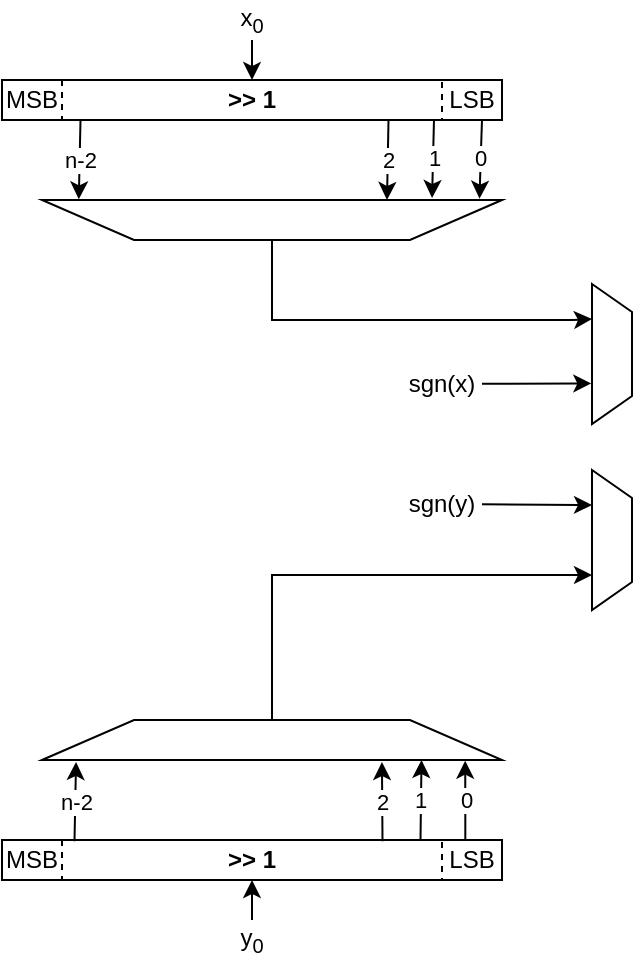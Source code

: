<mxfile version="12.6.7" type="github"><diagram id="kI7HEXV1WSdf7AZ77ItN" name="Page-1"><mxGraphModel dx="673" dy="366" grid="1" gridSize="10" guides="1" tooltips="1" connect="1" arrows="1" fold="1" page="1" pageScale="1" pageWidth="827" pageHeight="1169" math="0" shadow="0"><root><mxCell id="0"/><mxCell id="1" parent="0"/><mxCell id="L5svla73gVUdxCzLI0FH-38" style="edgeStyle=orthogonalEdgeStyle;rounded=0;orthogonalLoop=1;jettySize=auto;html=1;entryX=0.25;entryY=1;entryDx=0;entryDy=0;" edge="1" parent="1" source="L5svla73gVUdxCzLI0FH-22" target="L5svla73gVUdxCzLI0FH-37"><mxGeometry relative="1" as="geometry"><mxPoint x="390" y="440" as="targetPoint"/><Array as="points"><mxPoint x="295" y="440"/><mxPoint x="445" y="440"/></Array></mxGeometry></mxCell><mxCell id="L5svla73gVUdxCzLI0FH-37" value="" style="shape=trapezoid;perimeter=trapezoidPerimeter;whiteSpace=wrap;html=1;strokeColor=#000000;rotation=90;" vertex="1" parent="1"><mxGeometry x="430" y="447" width="70" height="20" as="geometry"/></mxCell><mxCell id="L5svla73gVUdxCzLI0FH-40" style="rounded=0;orthogonalLoop=1;jettySize=auto;html=1;entryX=0.71;entryY=1.017;entryDx=0;entryDy=0;entryPerimeter=0;" edge="1" parent="1" source="L5svla73gVUdxCzLI0FH-39" target="L5svla73gVUdxCzLI0FH-37"><mxGeometry relative="1" as="geometry"/></mxCell><mxCell id="L5svla73gVUdxCzLI0FH-39" value="sgn(x)" style="text;html=1;strokeColor=none;fillColor=none;align=center;verticalAlign=middle;whiteSpace=wrap;rounded=0;" vertex="1" parent="1"><mxGeometry x="360" y="462" width="40" height="20" as="geometry"/></mxCell><mxCell id="L5svla73gVUdxCzLI0FH-55" value="" style="group" vertex="1" connectable="0" parent="1"><mxGeometry x="160" y="280" width="250" height="120" as="geometry"/></mxCell><mxCell id="L5svla73gVUdxCzLI0FH-21" value="" style="group" vertex="1" connectable="0" parent="L5svla73gVUdxCzLI0FH-55"><mxGeometry y="40" width="250" height="20" as="geometry"/></mxCell><mxCell id="L5svla73gVUdxCzLI0FH-18" value="&amp;gt;&amp;gt; 1" style="rounded=0;whiteSpace=wrap;html=1;fontStyle=1" vertex="1" parent="L5svla73gVUdxCzLI0FH-21"><mxGeometry width="250" height="20" as="geometry"/></mxCell><mxCell id="L5svla73gVUdxCzLI0FH-19" value="MSB" style="text;html=1;strokeColor=#000000;fillColor=none;align=center;verticalAlign=middle;whiteSpace=wrap;rounded=0;perimeterSpacing=1;dashed=1;" vertex="1" parent="L5svla73gVUdxCzLI0FH-21"><mxGeometry width="30" height="20" as="geometry"/></mxCell><mxCell id="L5svla73gVUdxCzLI0FH-20" value="LSB" style="text;html=1;strokeColor=#000000;fillColor=none;align=center;verticalAlign=middle;whiteSpace=wrap;rounded=0;perimeterSpacing=1;dashed=1;" vertex="1" parent="L5svla73gVUdxCzLI0FH-21"><mxGeometry x="220" width="30" height="20" as="geometry"/></mxCell><mxCell id="L5svla73gVUdxCzLI0FH-22" value="" style="shape=trapezoid;perimeter=trapezoidPerimeter;whiteSpace=wrap;html=1;strokeColor=#000000;rotation=-180;" vertex="1" parent="L5svla73gVUdxCzLI0FH-55"><mxGeometry x="20" y="100" width="230" height="20" as="geometry"/></mxCell><mxCell id="L5svla73gVUdxCzLI0FH-23" value="0" style="rounded=0;orthogonalLoop=1;jettySize=auto;html=1;entryX=0.049;entryY=1.033;entryDx=0;entryDy=0;entryPerimeter=0;exitX=0.656;exitY=0.955;exitDx=0;exitDy=0;exitPerimeter=0;" edge="1" parent="L5svla73gVUdxCzLI0FH-55" source="L5svla73gVUdxCzLI0FH-20" target="L5svla73gVUdxCzLI0FH-22"><mxGeometry relative="1" as="geometry"><mxPoint x="240" y="61" as="sourcePoint"/></mxGeometry></mxCell><mxCell id="L5svla73gVUdxCzLI0FH-24" value="1" style="edgeStyle=none;rounded=0;orthogonalLoop=1;jettySize=auto;html=1;entryX=0.152;entryY=1.05;entryDx=0;entryDy=0;entryPerimeter=0;exitX=0.864;exitY=0.983;exitDx=0;exitDy=0;exitPerimeter=0;" edge="1" parent="L5svla73gVUdxCzLI0FH-55" source="L5svla73gVUdxCzLI0FH-18" target="L5svla73gVUdxCzLI0FH-22"><mxGeometry relative="1" as="geometry"><mxPoint x="216" y="61" as="sourcePoint"/></mxGeometry></mxCell><mxCell id="L5svla73gVUdxCzLI0FH-25" value="2" style="edgeStyle=none;rounded=0;orthogonalLoop=1;jettySize=auto;html=1;entryX=0.25;entryY=1;entryDx=0;entryDy=0;exitX=0.773;exitY=1;exitDx=0;exitDy=0;exitPerimeter=0;" edge="1" parent="L5svla73gVUdxCzLI0FH-55" source="L5svla73gVUdxCzLI0FH-18" target="L5svla73gVUdxCzLI0FH-22"><mxGeometry relative="1" as="geometry"><mxPoint x="195" y="61" as="sourcePoint"/><mxPoint x="195.04" y="99" as="targetPoint"/></mxGeometry></mxCell><mxCell id="L5svla73gVUdxCzLI0FH-27" value="n-2" style="edgeStyle=none;rounded=0;orthogonalLoop=1;jettySize=auto;html=1;entryX=0.92;entryY=1.017;entryDx=0;entryDy=0;exitX=0.157;exitY=1;exitDx=0;exitDy=0;exitPerimeter=0;entryPerimeter=0;" edge="1" parent="L5svla73gVUdxCzLI0FH-55" source="L5svla73gVUdxCzLI0FH-18" target="L5svla73gVUdxCzLI0FH-22"><mxGeometry relative="1" as="geometry"><mxPoint x="40.75" y="60" as="sourcePoint"/><mxPoint x="40" y="100" as="targetPoint"/></mxGeometry></mxCell><mxCell id="L5svla73gVUdxCzLI0FH-30" style="edgeStyle=none;rounded=0;orthogonalLoop=1;jettySize=auto;html=1;" edge="1" parent="L5svla73gVUdxCzLI0FH-55" source="L5svla73gVUdxCzLI0FH-29" target="L5svla73gVUdxCzLI0FH-18"><mxGeometry relative="1" as="geometry"/></mxCell><mxCell id="L5svla73gVUdxCzLI0FH-29" value="x&lt;sub&gt;0&lt;/sub&gt;" style="text;html=1;strokeColor=none;fillColor=none;align=center;verticalAlign=middle;whiteSpace=wrap;rounded=0;" vertex="1" parent="L5svla73gVUdxCzLI0FH-55"><mxGeometry x="105" width="40" height="20" as="geometry"/></mxCell><mxCell id="L5svla73gVUdxCzLI0FH-59" value="" style="shape=trapezoid;perimeter=trapezoidPerimeter;whiteSpace=wrap;html=1;strokeColor=#000000;rotation=90;" vertex="1" parent="1"><mxGeometry x="430" y="540" width="70" height="20" as="geometry"/></mxCell><mxCell id="L5svla73gVUdxCzLI0FH-61" style="rounded=0;orthogonalLoop=1;jettySize=auto;html=1;entryX=0.25;entryY=1;entryDx=0;entryDy=0;" edge="1" parent="1" source="L5svla73gVUdxCzLI0FH-62" target="L5svla73gVUdxCzLI0FH-59"><mxGeometry relative="1" as="geometry"><mxPoint x="454.66" y="529.7" as="targetPoint"/></mxGeometry></mxCell><mxCell id="L5svla73gVUdxCzLI0FH-62" value="sgn(y)" style="text;html=1;strokeColor=none;fillColor=none;align=center;verticalAlign=middle;whiteSpace=wrap;rounded=0;" vertex="1" parent="1"><mxGeometry x="360" y="522" width="40" height="20" as="geometry"/></mxCell><mxCell id="L5svla73gVUdxCzLI0FH-63" value="" style="group" vertex="1" connectable="0" parent="1"><mxGeometry x="160" y="640" width="250" height="120" as="geometry"/></mxCell><mxCell id="L5svla73gVUdxCzLI0FH-58" value="" style="group" vertex="1" connectable="0" parent="L5svla73gVUdxCzLI0FH-63"><mxGeometry width="250" height="120" as="geometry"/></mxCell><mxCell id="L5svla73gVUdxCzLI0FH-56" value="" style="group" vertex="1" connectable="0" parent="L5svla73gVUdxCzLI0FH-58"><mxGeometry width="250" height="120" as="geometry"/></mxCell><mxCell id="L5svla73gVUdxCzLI0FH-41" value="" style="group;rotation=-180;horizontal=1;verticalAlign=top;direction=east;fontStyle=1" vertex="1" connectable="0" parent="L5svla73gVUdxCzLI0FH-56"><mxGeometry y="60" width="250" height="20" as="geometry"/></mxCell><mxCell id="L5svla73gVUdxCzLI0FH-42" value="" style="rounded=0;whiteSpace=wrap;html=1;fontStyle=0;rotation=-180;" vertex="1" parent="L5svla73gVUdxCzLI0FH-41"><mxGeometry width="250" height="20" as="geometry"/></mxCell><mxCell id="L5svla73gVUdxCzLI0FH-43" value="LSB" style="text;html=1;strokeColor=#000000;fillColor=none;align=center;verticalAlign=middle;whiteSpace=wrap;rounded=0;perimeterSpacing=1;dashed=1;rotation=0;" vertex="1" parent="L5svla73gVUdxCzLI0FH-41"><mxGeometry x="220" width="30" height="20" as="geometry"/></mxCell><mxCell id="L5svla73gVUdxCzLI0FH-44" value="MSB" style="text;html=1;strokeColor=#000000;fillColor=none;align=center;verticalAlign=middle;whiteSpace=wrap;rounded=0;perimeterSpacing=1;dashed=1;rotation=0;" vertex="1" parent="L5svla73gVUdxCzLI0FH-41"><mxGeometry width="30" height="20" as="geometry"/></mxCell><mxCell id="L5svla73gVUdxCzLI0FH-53" value="&amp;gt;&amp;gt; 1" style="text;html=1;strokeColor=none;fillColor=none;align=center;verticalAlign=middle;whiteSpace=wrap;rounded=0;fontStyle=1" vertex="1" parent="L5svla73gVUdxCzLI0FH-41"><mxGeometry x="105" width="40" height="20" as="geometry"/></mxCell><mxCell id="L5svla73gVUdxCzLI0FH-45" value="" style="shape=trapezoid;perimeter=trapezoidPerimeter;whiteSpace=wrap;html=1;strokeColor=#000000;rotation=-360;" vertex="1" parent="L5svla73gVUdxCzLI0FH-56"><mxGeometry x="20" width="230" height="20" as="geometry"/></mxCell><mxCell id="L5svla73gVUdxCzLI0FH-46" value="n-2" style="rounded=0;orthogonalLoop=1;jettySize=auto;html=1;entryX=0.074;entryY=1.05;entryDx=0;entryDy=0;entryPerimeter=0;exitX=0.855;exitY=0.967;exitDx=0;exitDy=0;exitPerimeter=0;" edge="1" source="L5svla73gVUdxCzLI0FH-42" target="L5svla73gVUdxCzLI0FH-45" parent="L5svla73gVUdxCzLI0FH-56"><mxGeometry relative="1" as="geometry"><mxPoint x="10" y="59" as="sourcePoint"/></mxGeometry></mxCell><mxCell id="L5svla73gVUdxCzLI0FH-47" value="2" style="edgeStyle=none;rounded=0;orthogonalLoop=1;jettySize=auto;html=1;entryX=0.739;entryY=1.05;entryDx=0;entryDy=0;exitX=0.239;exitY=0.967;exitDx=0;exitDy=0;exitPerimeter=0;entryPerimeter=0;" edge="1" source="L5svla73gVUdxCzLI0FH-42" target="L5svla73gVUdxCzLI0FH-45" parent="L5svla73gVUdxCzLI0FH-56"><mxGeometry relative="1" as="geometry"><mxPoint x="34" y="59" as="sourcePoint"/></mxGeometry></mxCell><mxCell id="L5svla73gVUdxCzLI0FH-48" value="1" style="edgeStyle=none;rounded=0;orthogonalLoop=1;jettySize=auto;html=1;entryX=0.825;entryY=1;entryDx=0;entryDy=0;exitX=0.163;exitY=0.983;exitDx=0;exitDy=0;exitPerimeter=0;entryPerimeter=0;" edge="1" source="L5svla73gVUdxCzLI0FH-42" target="L5svla73gVUdxCzLI0FH-45" parent="L5svla73gVUdxCzLI0FH-56"><mxGeometry relative="1" as="geometry"><mxPoint x="55" y="59" as="sourcePoint"/><mxPoint x="55" y="21" as="targetPoint"/></mxGeometry></mxCell><mxCell id="L5svla73gVUdxCzLI0FH-49" value="0" style="edgeStyle=none;rounded=0;orthogonalLoop=1;jettySize=auto;html=1;entryX=0.92;entryY=1.017;entryDx=0;entryDy=0;exitX=0.396;exitY=0.03;exitDx=0;exitDy=0;exitPerimeter=0;entryPerimeter=0;" edge="1" source="L5svla73gVUdxCzLI0FH-43" target="L5svla73gVUdxCzLI0FH-45" parent="L5svla73gVUdxCzLI0FH-56"><mxGeometry relative="1" as="geometry"><mxPoint x="209" y="60" as="sourcePoint"/><mxPoint x="210" y="20" as="targetPoint"/></mxGeometry></mxCell><mxCell id="L5svla73gVUdxCzLI0FH-50" style="edgeStyle=none;rounded=0;orthogonalLoop=1;jettySize=auto;html=1;" edge="1" source="L5svla73gVUdxCzLI0FH-54" target="L5svla73gVUdxCzLI0FH-42" parent="L5svla73gVUdxCzLI0FH-56"><mxGeometry relative="1" as="geometry"><mxPoint x="125" y="100.0" as="sourcePoint"/></mxGeometry></mxCell><mxCell id="L5svla73gVUdxCzLI0FH-54" value="y&lt;sub&gt;0&lt;/sub&gt;" style="text;html=1;strokeColor=none;fillColor=none;align=center;verticalAlign=middle;whiteSpace=wrap;rounded=0;" vertex="1" parent="L5svla73gVUdxCzLI0FH-56"><mxGeometry x="105" y="100" width="40" height="20" as="geometry"/></mxCell><mxCell id="L5svla73gVUdxCzLI0FH-64" style="edgeStyle=orthogonalEdgeStyle;rounded=0;orthogonalLoop=1;jettySize=auto;html=1;entryX=0.75;entryY=1;entryDx=0;entryDy=0;" edge="1" parent="1" source="L5svla73gVUdxCzLI0FH-45" target="L5svla73gVUdxCzLI0FH-59"><mxGeometry relative="1" as="geometry"><Array as="points"><mxPoint x="295" y="568"/></Array></mxGeometry></mxCell></root></mxGraphModel></diagram></mxfile>